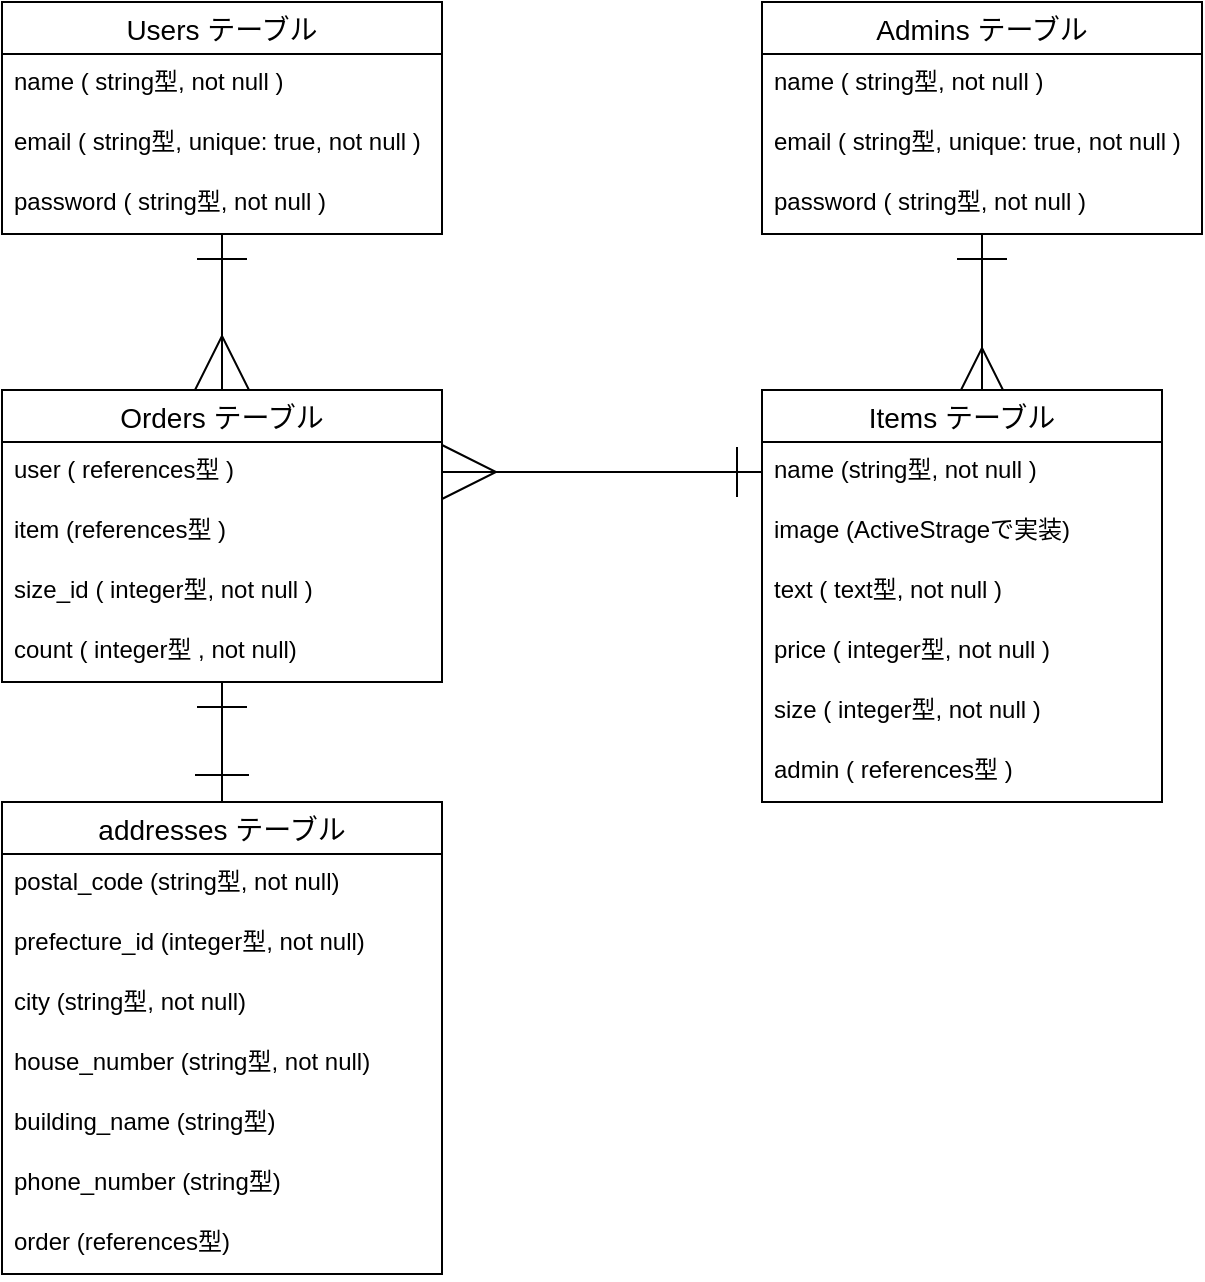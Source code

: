<mxfile>
    <diagram id="TFQ9tY7jijXduRqLgL6A" name="ページ1">
        <mxGraphModel dx="898" dy="768" grid="1" gridSize="10" guides="1" tooltips="1" connect="1" arrows="1" fold="1" page="1" pageScale="1" pageWidth="827" pageHeight="1169" math="0" shadow="0">
            <root>
                <mxCell id="0"/>
                <mxCell id="1" parent="0"/>
                <mxCell id="46" style="edgeStyle=orthogonalEdgeStyle;rounded=0;orthogonalLoop=1;jettySize=auto;html=1;startArrow=ERone;startFill=0;startSize=23;endArrow=ERmany;endFill=0;endSize=25;entryX=0.5;entryY=0;entryDx=0;entryDy=0;" parent="1" source="2" edge="1" target="16">
                    <mxGeometry relative="1" as="geometry">
                        <mxPoint x="210" y="260" as="targetPoint"/>
                    </mxGeometry>
                </mxCell>
                <mxCell id="2" value="Users テーブル" style="swimlane;fontStyle=0;childLayout=stackLayout;horizontal=1;startSize=26;horizontalStack=0;resizeParent=1;resizeParentMax=0;resizeLast=0;collapsible=1;marginBottom=0;align=center;fontSize=14;" parent="1" vertex="1">
                    <mxGeometry x="100" y="40" width="220" height="116" as="geometry"/>
                </mxCell>
                <mxCell id="3" value="name ( string型, not null )" style="text;strokeColor=none;fillColor=none;spacingLeft=4;spacingRight=4;overflow=hidden;rotatable=0;points=[[0,0.5],[1,0.5]];portConstraint=eastwest;fontSize=12;" parent="2" vertex="1">
                    <mxGeometry y="26" width="220" height="30" as="geometry"/>
                </mxCell>
                <mxCell id="4" value="email ( string型, unique: true, not null )" style="text;strokeColor=none;fillColor=none;spacingLeft=4;spacingRight=4;overflow=hidden;rotatable=0;points=[[0,0.5],[1,0.5]];portConstraint=eastwest;fontSize=12;" parent="2" vertex="1">
                    <mxGeometry y="56" width="220" height="30" as="geometry"/>
                </mxCell>
                <mxCell id="5" value="password ( string型, not null )" style="text;strokeColor=none;fillColor=none;spacingLeft=4;spacingRight=4;overflow=hidden;rotatable=0;points=[[0,0.5],[1,0.5]];portConstraint=eastwest;fontSize=12;" parent="2" vertex="1">
                    <mxGeometry y="86" width="220" height="30" as="geometry"/>
                </mxCell>
                <mxCell id="43" style="edgeStyle=orthogonalEdgeStyle;rounded=0;orthogonalLoop=1;jettySize=auto;html=1;startArrow=ERone;startFill=0;startSize=23;endArrow=ERmany;endFill=0;endSize=25;entryX=0.55;entryY=0.029;entryDx=0;entryDy=0;entryPerimeter=0;" parent="1" source="6" edge="1" target="11">
                    <mxGeometry relative="1" as="geometry">
                        <mxPoint x="590" y="230" as="targetPoint"/>
                        <Array as="points"/>
                    </mxGeometry>
                </mxCell>
                <mxCell id="6" value="Admins テーブル" style="swimlane;fontStyle=0;childLayout=stackLayout;horizontal=1;startSize=26;horizontalStack=0;resizeParent=1;resizeParentMax=0;resizeLast=0;collapsible=1;marginBottom=0;align=center;fontSize=14;" parent="1" vertex="1">
                    <mxGeometry x="480" y="40" width="220" height="116" as="geometry"/>
                </mxCell>
                <mxCell id="7" value="name ( string型, not null )" style="text;strokeColor=none;fillColor=none;spacingLeft=4;spacingRight=4;overflow=hidden;rotatable=0;points=[[0,0.5],[1,0.5]];portConstraint=eastwest;fontSize=12;" parent="6" vertex="1">
                    <mxGeometry y="26" width="220" height="30" as="geometry"/>
                </mxCell>
                <mxCell id="8" value="email ( string型, unique: true, not null )" style="text;strokeColor=none;fillColor=none;spacingLeft=4;spacingRight=4;overflow=hidden;rotatable=0;points=[[0,0.5],[1,0.5]];portConstraint=eastwest;fontSize=12;" parent="6" vertex="1">
                    <mxGeometry y="56" width="220" height="30" as="geometry"/>
                </mxCell>
                <mxCell id="9" value="password ( string型, not null )" style="text;strokeColor=none;fillColor=none;spacingLeft=4;spacingRight=4;overflow=hidden;rotatable=0;points=[[0,0.5],[1,0.5]];portConstraint=eastwest;fontSize=12;" parent="6" vertex="1">
                    <mxGeometry y="86" width="220" height="30" as="geometry"/>
                </mxCell>
                <mxCell id="11" value="Items テーブル" style="swimlane;fontStyle=0;childLayout=stackLayout;horizontal=1;startSize=26;horizontalStack=0;resizeParent=1;resizeParentMax=0;resizeLast=0;collapsible=1;marginBottom=0;align=center;fontSize=14;" parent="1" vertex="1">
                    <mxGeometry x="480" y="234" width="200" height="206" as="geometry"/>
                </mxCell>
                <mxCell id="12" value="name (string型, not null )" style="text;strokeColor=none;fillColor=none;spacingLeft=4;spacingRight=4;overflow=hidden;rotatable=0;points=[[0,0.5],[1,0.5]];portConstraint=eastwest;fontSize=12;" parent="11" vertex="1">
                    <mxGeometry y="26" width="200" height="30" as="geometry"/>
                </mxCell>
                <mxCell id="13" value="image (ActiveStrageで実装)" style="text;strokeColor=none;fillColor=none;spacingLeft=4;spacingRight=4;overflow=hidden;rotatable=0;points=[[0,0.5],[1,0.5]];portConstraint=eastwest;fontSize=12;" parent="11" vertex="1">
                    <mxGeometry y="56" width="200" height="30" as="geometry"/>
                </mxCell>
                <mxCell id="14" value="text ( text型, not null )" style="text;strokeColor=none;fillColor=none;spacingLeft=4;spacingRight=4;overflow=hidden;rotatable=0;points=[[0,0.5],[1,0.5]];portConstraint=eastwest;fontSize=12;" parent="11" vertex="1">
                    <mxGeometry y="86" width="200" height="30" as="geometry"/>
                </mxCell>
                <mxCell id="15" value="price ( integer型, not null )" style="text;strokeColor=none;fillColor=none;spacingLeft=4;spacingRight=4;overflow=hidden;rotatable=0;points=[[0,0.5],[1,0.5]];portConstraint=eastwest;fontSize=12;" parent="11" vertex="1">
                    <mxGeometry y="116" width="200" height="30" as="geometry"/>
                </mxCell>
                <mxCell id="50" value="size ( integer型, not null )" style="text;strokeColor=none;fillColor=none;spacingLeft=4;spacingRight=4;overflow=hidden;rotatable=0;points=[[0,0.5],[1,0.5]];portConstraint=eastwest;fontSize=12;" parent="11" vertex="1">
                    <mxGeometry y="146" width="200" height="30" as="geometry"/>
                </mxCell>
                <mxCell id="20" value="admin ( references型 )" style="text;strokeColor=none;fillColor=none;spacingLeft=4;spacingRight=4;overflow=hidden;rotatable=0;points=[[0,0.5],[1,0.5]];portConstraint=eastwest;fontSize=12;" parent="11" vertex="1">
                    <mxGeometry y="176" width="200" height="30" as="geometry"/>
                </mxCell>
                <mxCell id="49" style="edgeStyle=orthogonalEdgeStyle;rounded=0;orthogonalLoop=1;jettySize=auto;html=1;startArrow=ERone;startFill=0;startSize=23;endArrow=ERone;endFill=0;endSize=25;entryX=0.5;entryY=0;entryDx=0;entryDy=0;" parent="1" source="16" target="28" edge="1">
                    <mxGeometry relative="1" as="geometry">
                        <mxPoint x="180" y="440" as="targetPoint"/>
                    </mxGeometry>
                </mxCell>
                <mxCell id="16" value="Orders テーブル" style="swimlane;fontStyle=0;childLayout=stackLayout;horizontal=1;startSize=26;horizontalStack=0;resizeParent=1;resizeParentMax=0;resizeLast=0;collapsible=1;marginBottom=0;align=center;fontSize=14;" parent="1" vertex="1">
                    <mxGeometry x="100" y="234" width="220" height="146" as="geometry"/>
                </mxCell>
                <mxCell id="17" value="user ( references型 )" style="text;strokeColor=none;fillColor=none;spacingLeft=4;spacingRight=4;overflow=hidden;rotatable=0;points=[[0,0.5],[1,0.5]];portConstraint=eastwest;fontSize=12;" parent="16" vertex="1">
                    <mxGeometry y="26" width="220" height="30" as="geometry"/>
                </mxCell>
                <mxCell id="18" value="item (references型 )" style="text;strokeColor=none;fillColor=none;spacingLeft=4;spacingRight=4;overflow=hidden;rotatable=0;points=[[0,0.5],[1,0.5]];portConstraint=eastwest;fontSize=12;" parent="16" vertex="1">
                    <mxGeometry y="56" width="220" height="30" as="geometry"/>
                </mxCell>
                <mxCell id="51" value="size_id ( integer型, not null )" style="text;strokeColor=none;fillColor=none;spacingLeft=4;spacingRight=4;overflow=hidden;rotatable=0;points=[[0,0.5],[1,0.5]];portConstraint=eastwest;fontSize=12;" vertex="1" parent="16">
                    <mxGeometry y="86" width="220" height="30" as="geometry"/>
                </mxCell>
                <mxCell id="52" value="count ( integer型 , not null)" style="text;strokeColor=none;fillColor=none;spacingLeft=4;spacingRight=4;overflow=hidden;rotatable=0;points=[[0,0.5],[1,0.5]];portConstraint=eastwest;fontSize=12;" vertex="1" parent="16">
                    <mxGeometry y="116" width="220" height="30" as="geometry"/>
                </mxCell>
                <mxCell id="28" value="addresses テーブル" style="swimlane;fontStyle=0;childLayout=stackLayout;horizontal=1;startSize=26;horizontalStack=0;resizeParent=1;resizeParentMax=0;resizeLast=0;collapsible=1;marginBottom=0;align=center;fontSize=14;" parent="1" vertex="1">
                    <mxGeometry x="100" y="440" width="220" height="236" as="geometry"/>
                </mxCell>
                <mxCell id="29" value="postal_code (string型, not null)" style="text;strokeColor=none;fillColor=none;spacingLeft=4;spacingRight=4;overflow=hidden;rotatable=0;points=[[0,0.5],[1,0.5]];portConstraint=eastwest;fontSize=12;" parent="28" vertex="1">
                    <mxGeometry y="26" width="220" height="30" as="geometry"/>
                </mxCell>
                <mxCell id="30" value="prefecture_id (integer型, not null)" style="text;strokeColor=none;fillColor=none;spacingLeft=4;spacingRight=4;overflow=hidden;rotatable=0;points=[[0,0.5],[1,0.5]];portConstraint=eastwest;fontSize=12;" parent="28" vertex="1">
                    <mxGeometry y="56" width="220" height="30" as="geometry"/>
                </mxCell>
                <mxCell id="31" value="city (string型, not null)" style="text;strokeColor=none;fillColor=none;spacingLeft=4;spacingRight=4;overflow=hidden;rotatable=0;points=[[0,0.5],[1,0.5]];portConstraint=eastwest;fontSize=12;" parent="28" vertex="1">
                    <mxGeometry y="86" width="220" height="30" as="geometry"/>
                </mxCell>
                <mxCell id="32" value="house_number (string型, not null)" style="text;strokeColor=none;fillColor=none;spacingLeft=4;spacingRight=4;overflow=hidden;rotatable=0;points=[[0,0.5],[1,0.5]];portConstraint=eastwest;fontSize=12;" parent="28" vertex="1">
                    <mxGeometry y="116" width="220" height="30" as="geometry"/>
                </mxCell>
                <mxCell id="33" value="building_name (string型)" style="text;strokeColor=none;fillColor=none;spacingLeft=4;spacingRight=4;overflow=hidden;rotatable=0;points=[[0,0.5],[1,0.5]];portConstraint=eastwest;fontSize=12;" parent="28" vertex="1">
                    <mxGeometry y="146" width="220" height="30" as="geometry"/>
                </mxCell>
                <mxCell id="34" value="phone_number (string型)" style="text;strokeColor=none;fillColor=none;spacingLeft=4;spacingRight=4;overflow=hidden;rotatable=0;points=[[0,0.5],[1,0.5]];portConstraint=eastwest;fontSize=12;" parent="28" vertex="1">
                    <mxGeometry y="176" width="220" height="30" as="geometry"/>
                </mxCell>
                <mxCell id="35" value="order (references型)" style="text;strokeColor=none;fillColor=none;spacingLeft=4;spacingRight=4;overflow=hidden;rotatable=0;points=[[0,0.5],[1,0.5]];portConstraint=eastwest;fontSize=12;" parent="28" vertex="1">
                    <mxGeometry y="206" width="220" height="30" as="geometry"/>
                </mxCell>
                <mxCell id="45" style="edgeStyle=orthogonalEdgeStyle;rounded=0;orthogonalLoop=1;jettySize=auto;html=1;startArrow=ERone;startFill=0;startSize=23;endArrow=ERmany;endFill=0;endSize=25;entryX=1;entryY=0.5;entryDx=0;entryDy=0;" parent="1" source="12" target="17" edge="1">
                    <mxGeometry relative="1" as="geometry">
                        <mxPoint x="330" y="301" as="targetPoint"/>
                    </mxGeometry>
                </mxCell>
            </root>
        </mxGraphModel>
    </diagram>
</mxfile>